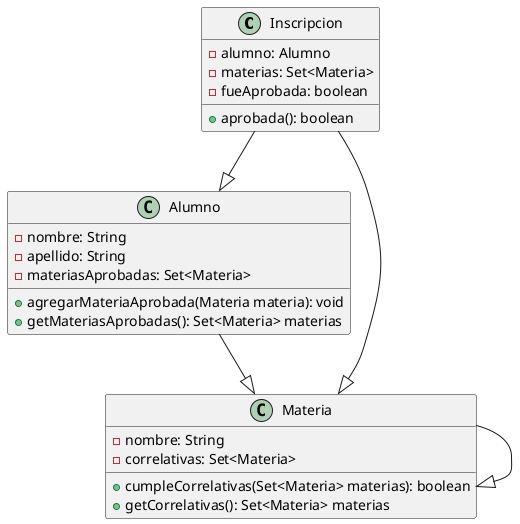 @startuml
class Inscripcion{
    - alumno: Alumno
    - materias: Set<Materia>
    - fueAprobada: boolean

    +aprobada(): boolean
}

class Alumno{
    - nombre: String
    - apellido: String
    - materiasAprobadas: Set<Materia>

    + agregarMateriaAprobada(Materia materia): void
    + getMateriasAprobadas(): Set<Materia> materias

}

class Materia{
    - nombre: String
    - correlativas: Set<Materia>

    + cumpleCorrelativas(Set<Materia> materias): boolean
    + getCorrelativas(): Set<Materia> materias
}

Inscripcion --|> Alumno
Inscripcion --|> Materia
Alumno --|> Materia
Materia --|> Materia

@enduml